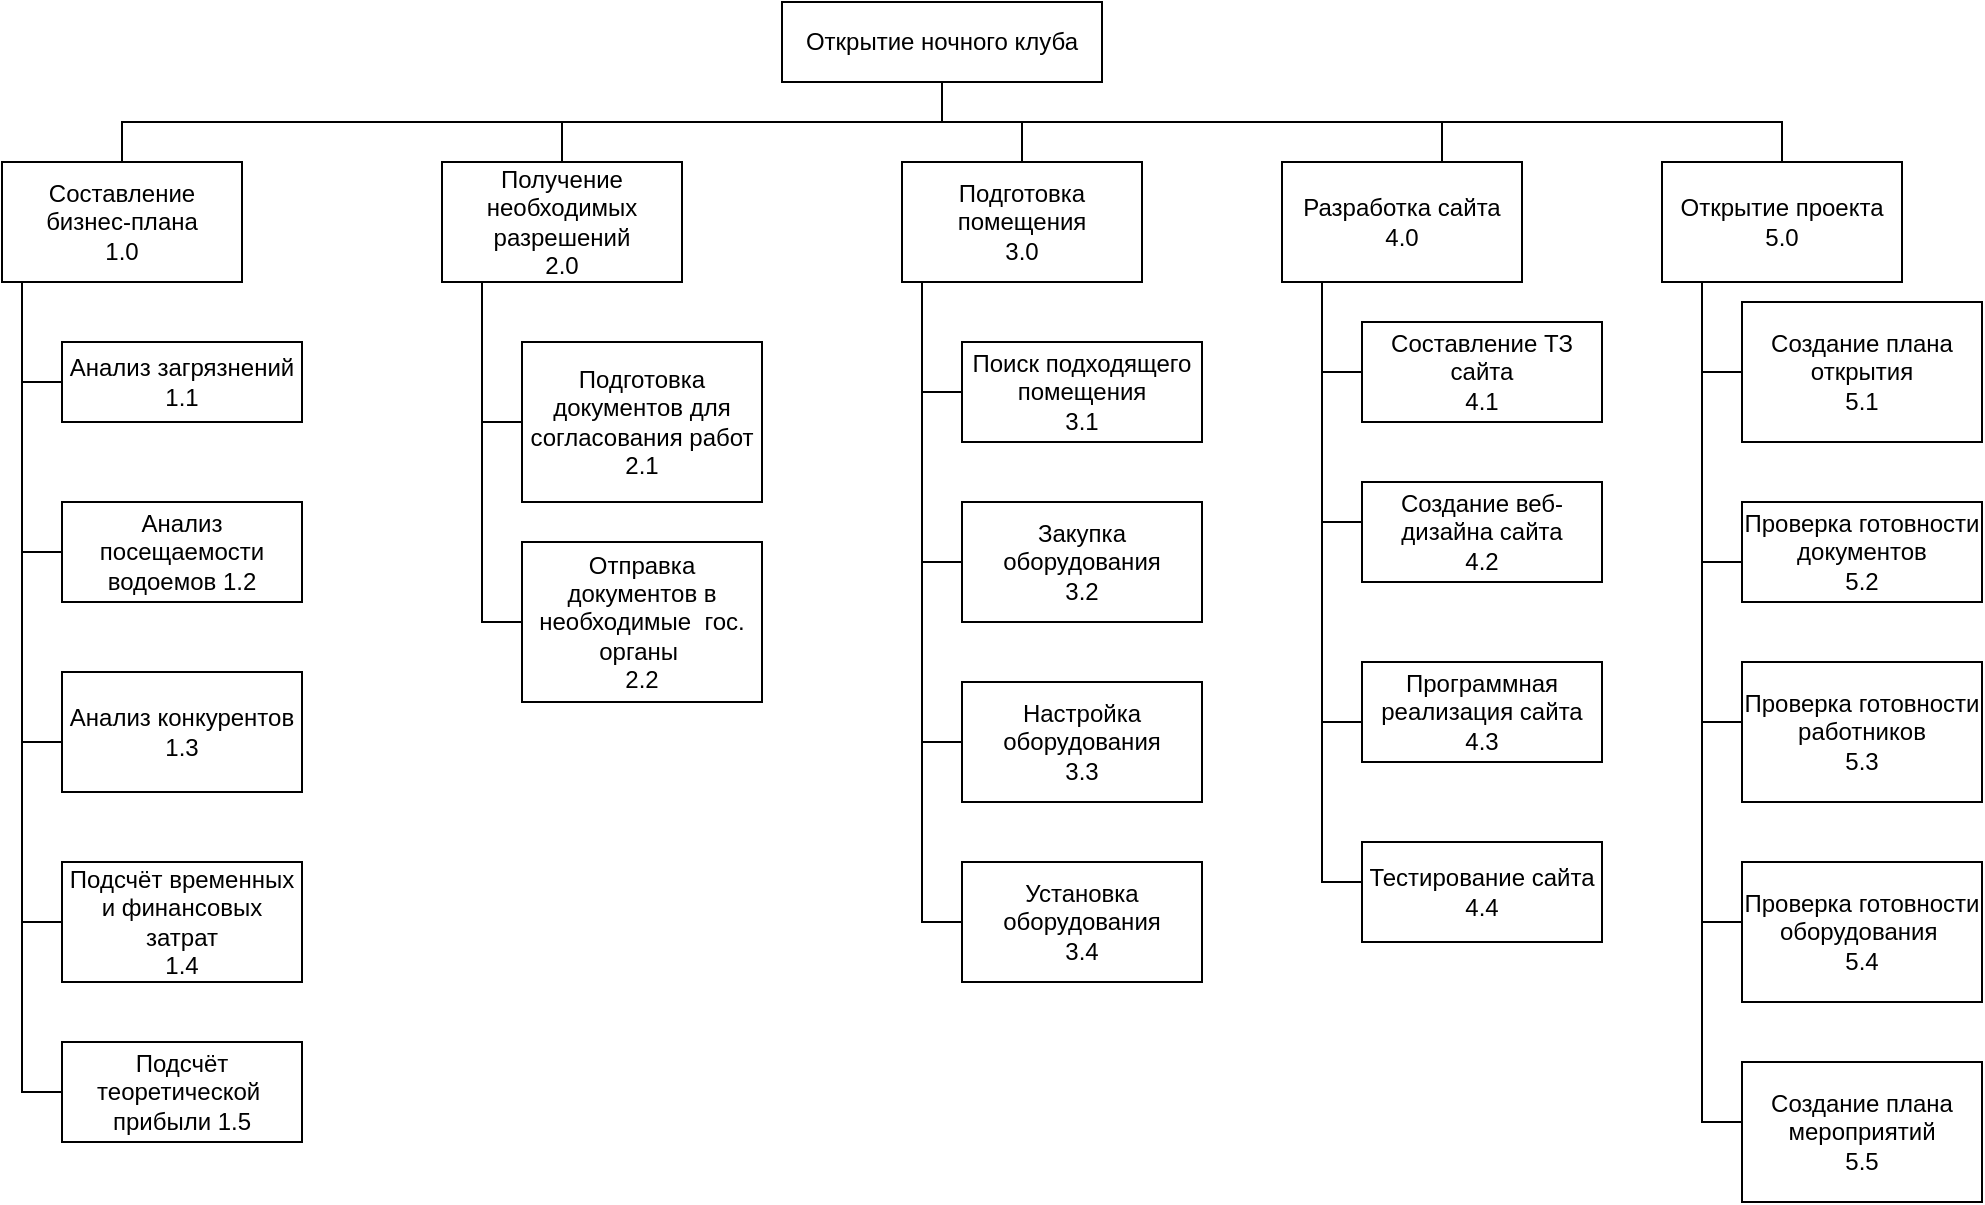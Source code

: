 <mxfile version="21.3.8" type="device">
  <diagram name="Страница 1" id="f8oXqzVL_PanavKwER8w">
    <mxGraphModel dx="1002" dy="575" grid="1" gridSize="10" guides="1" tooltips="1" connect="1" arrows="1" fold="1" page="1" pageScale="1" pageWidth="827" pageHeight="1169" math="0" shadow="0">
      <root>
        <mxCell id="0" />
        <mxCell id="1" parent="0" />
        <mxCell id="cqMBGFqOgWDOON9ElvoC-25" style="edgeStyle=orthogonalEdgeStyle;rounded=0;orthogonalLoop=1;jettySize=auto;html=1;entryX=0.5;entryY=0;entryDx=0;entryDy=0;endArrow=none;endFill=0;" parent="1" source="cqMBGFqOgWDOON9ElvoC-1" target="cqMBGFqOgWDOON9ElvoC-2" edge="1">
          <mxGeometry relative="1" as="geometry">
            <Array as="points">
              <mxPoint x="590" y="100" />
              <mxPoint x="180" y="100" />
            </Array>
          </mxGeometry>
        </mxCell>
        <mxCell id="cqMBGFqOgWDOON9ElvoC-26" style="edgeStyle=orthogonalEdgeStyle;rounded=0;orthogonalLoop=1;jettySize=auto;html=1;entryX=0.5;entryY=0;entryDx=0;entryDy=0;endArrow=none;endFill=0;" parent="1" source="cqMBGFqOgWDOON9ElvoC-1" target="cqMBGFqOgWDOON9ElvoC-3" edge="1">
          <mxGeometry relative="1" as="geometry">
            <Array as="points">
              <mxPoint x="590" y="100" />
              <mxPoint x="630" y="100" />
            </Array>
          </mxGeometry>
        </mxCell>
        <mxCell id="cqMBGFqOgWDOON9ElvoC-27" style="edgeStyle=orthogonalEdgeStyle;rounded=0;orthogonalLoop=1;jettySize=auto;html=1;entryX=0.5;entryY=0;entryDx=0;entryDy=0;endArrow=none;endFill=0;" parent="1" source="cqMBGFqOgWDOON9ElvoC-1" target="cqMBGFqOgWDOON9ElvoC-4" edge="1">
          <mxGeometry relative="1" as="geometry">
            <Array as="points">
              <mxPoint x="590" y="100" />
              <mxPoint x="400" y="100" />
            </Array>
          </mxGeometry>
        </mxCell>
        <mxCell id="cqMBGFqOgWDOON9ElvoC-28" style="edgeStyle=orthogonalEdgeStyle;rounded=0;orthogonalLoop=1;jettySize=auto;html=1;entryX=0.5;entryY=0;entryDx=0;entryDy=0;endArrow=none;endFill=0;" parent="1" source="cqMBGFqOgWDOON9ElvoC-1" target="cqMBGFqOgWDOON9ElvoC-6" edge="1">
          <mxGeometry relative="1" as="geometry">
            <Array as="points">
              <mxPoint x="590" y="100" />
              <mxPoint x="840" y="100" />
            </Array>
          </mxGeometry>
        </mxCell>
        <mxCell id="cqMBGFqOgWDOON9ElvoC-29" style="edgeStyle=orthogonalEdgeStyle;rounded=0;orthogonalLoop=1;jettySize=auto;html=1;entryX=0.5;entryY=0;entryDx=0;entryDy=0;endArrow=none;endFill=0;" parent="1" source="cqMBGFqOgWDOON9ElvoC-1" target="cqMBGFqOgWDOON9ElvoC-7" edge="1">
          <mxGeometry relative="1" as="geometry">
            <Array as="points">
              <mxPoint x="590" y="100" />
              <mxPoint x="1010" y="100" />
            </Array>
          </mxGeometry>
        </mxCell>
        <mxCell id="cqMBGFqOgWDOON9ElvoC-1" value="Открытие ночного клуба" style="rounded=0;whiteSpace=wrap;html=1;" parent="1" vertex="1">
          <mxGeometry x="510" y="40" width="160" height="40" as="geometry" />
        </mxCell>
        <mxCell id="cqMBGFqOgWDOON9ElvoC-30" style="edgeStyle=orthogonalEdgeStyle;rounded=0;orthogonalLoop=1;jettySize=auto;html=1;entryX=0;entryY=0.5;entryDx=0;entryDy=0;endArrow=none;endFill=0;" parent="1" source="cqMBGFqOgWDOON9ElvoC-2" target="cqMBGFqOgWDOON9ElvoC-12" edge="1">
          <mxGeometry relative="1" as="geometry">
            <Array as="points">
              <mxPoint x="130" y="585" />
            </Array>
          </mxGeometry>
        </mxCell>
        <mxCell id="cqMBGFqOgWDOON9ElvoC-31" style="edgeStyle=orthogonalEdgeStyle;rounded=0;orthogonalLoop=1;jettySize=auto;html=1;entryX=0;entryY=0.5;entryDx=0;entryDy=0;endArrow=none;endFill=0;" parent="1" source="cqMBGFqOgWDOON9ElvoC-2" target="cqMBGFqOgWDOON9ElvoC-11" edge="1">
          <mxGeometry relative="1" as="geometry">
            <Array as="points">
              <mxPoint x="130" y="500" />
            </Array>
          </mxGeometry>
        </mxCell>
        <mxCell id="cqMBGFqOgWDOON9ElvoC-32" style="edgeStyle=orthogonalEdgeStyle;rounded=0;orthogonalLoop=1;jettySize=auto;html=1;entryX=0;entryY=0.5;entryDx=0;entryDy=0;endArrow=none;endFill=0;" parent="1" source="cqMBGFqOgWDOON9ElvoC-2" target="cqMBGFqOgWDOON9ElvoC-10" edge="1">
          <mxGeometry relative="1" as="geometry">
            <Array as="points">
              <mxPoint x="130" y="230" />
            </Array>
          </mxGeometry>
        </mxCell>
        <mxCell id="cqMBGFqOgWDOON9ElvoC-33" style="edgeStyle=orthogonalEdgeStyle;rounded=0;orthogonalLoop=1;jettySize=auto;html=1;entryX=0;entryY=0.5;entryDx=0;entryDy=0;endArrow=none;endFill=0;" parent="1" source="cqMBGFqOgWDOON9ElvoC-2" target="cqMBGFqOgWDOON9ElvoC-9" edge="1">
          <mxGeometry relative="1" as="geometry">
            <Array as="points">
              <mxPoint x="130" y="410" />
              <mxPoint x="150" y="410" />
            </Array>
          </mxGeometry>
        </mxCell>
        <mxCell id="cqMBGFqOgWDOON9ElvoC-34" style="edgeStyle=orthogonalEdgeStyle;rounded=0;orthogonalLoop=1;jettySize=auto;html=1;entryX=0;entryY=0.5;entryDx=0;entryDy=0;endArrow=none;endFill=0;" parent="1" source="cqMBGFqOgWDOON9ElvoC-2" target="cqMBGFqOgWDOON9ElvoC-8" edge="1">
          <mxGeometry relative="1" as="geometry">
            <Array as="points">
              <mxPoint x="130" y="315" />
            </Array>
          </mxGeometry>
        </mxCell>
        <mxCell id="cqMBGFqOgWDOON9ElvoC-2" value="Составление бизнес-плана&lt;br&gt;1.0" style="rounded=0;whiteSpace=wrap;html=1;" parent="1" vertex="1">
          <mxGeometry x="120" y="120" width="120" height="60" as="geometry" />
        </mxCell>
        <mxCell id="cqMBGFqOgWDOON9ElvoC-35" style="edgeStyle=orthogonalEdgeStyle;rounded=0;orthogonalLoop=1;jettySize=auto;html=1;entryX=0;entryY=0.5;entryDx=0;entryDy=0;endArrow=none;endFill=0;" parent="1" source="cqMBGFqOgWDOON9ElvoC-3" target="cqMBGFqOgWDOON9ElvoC-16" edge="1">
          <mxGeometry relative="1" as="geometry">
            <Array as="points">
              <mxPoint x="580" y="500" />
            </Array>
          </mxGeometry>
        </mxCell>
        <mxCell id="cqMBGFqOgWDOON9ElvoC-36" style="edgeStyle=orthogonalEdgeStyle;rounded=0;orthogonalLoop=1;jettySize=auto;html=1;entryX=0;entryY=0.5;entryDx=0;entryDy=0;endArrow=none;endFill=0;" parent="1" source="cqMBGFqOgWDOON9ElvoC-3" target="cqMBGFqOgWDOON9ElvoC-15" edge="1">
          <mxGeometry relative="1" as="geometry">
            <Array as="points">
              <mxPoint x="580" y="410" />
            </Array>
          </mxGeometry>
        </mxCell>
        <mxCell id="cqMBGFqOgWDOON9ElvoC-37" style="edgeStyle=orthogonalEdgeStyle;rounded=0;orthogonalLoop=1;jettySize=auto;html=1;entryX=0;entryY=0.5;entryDx=0;entryDy=0;endArrow=none;endFill=0;" parent="1" source="cqMBGFqOgWDOON9ElvoC-3" target="cqMBGFqOgWDOON9ElvoC-14" edge="1">
          <mxGeometry relative="1" as="geometry">
            <Array as="points">
              <mxPoint x="580" y="320" />
            </Array>
          </mxGeometry>
        </mxCell>
        <mxCell id="cqMBGFqOgWDOON9ElvoC-38" style="edgeStyle=orthogonalEdgeStyle;rounded=0;orthogonalLoop=1;jettySize=auto;html=1;entryX=0;entryY=0.5;entryDx=0;entryDy=0;endArrow=none;endFill=0;" parent="1" source="cqMBGFqOgWDOON9ElvoC-3" target="cqMBGFqOgWDOON9ElvoC-13" edge="1">
          <mxGeometry relative="1" as="geometry">
            <Array as="points">
              <mxPoint x="580" y="235" />
            </Array>
          </mxGeometry>
        </mxCell>
        <mxCell id="cqMBGFqOgWDOON9ElvoC-3" value="Подготовка помещения&lt;br&gt;3.0" style="rounded=0;whiteSpace=wrap;html=1;" parent="1" vertex="1">
          <mxGeometry x="570" y="120" width="120" height="60" as="geometry" />
        </mxCell>
        <mxCell id="cqMBGFqOgWDOON9ElvoC-39" style="edgeStyle=orthogonalEdgeStyle;rounded=0;orthogonalLoop=1;jettySize=auto;html=1;entryX=0;entryY=0.5;entryDx=0;entryDy=0;endArrow=none;endFill=0;" parent="1" source="cqMBGFqOgWDOON9ElvoC-4" target="cqMBGFqOgWDOON9ElvoC-18" edge="1">
          <mxGeometry relative="1" as="geometry">
            <Array as="points">
              <mxPoint x="360" y="350" />
            </Array>
          </mxGeometry>
        </mxCell>
        <mxCell id="cqMBGFqOgWDOON9ElvoC-40" style="edgeStyle=orthogonalEdgeStyle;rounded=0;orthogonalLoop=1;jettySize=auto;html=1;entryX=0;entryY=0.5;entryDx=0;entryDy=0;endArrow=none;endFill=0;" parent="1" source="cqMBGFqOgWDOON9ElvoC-4" target="cqMBGFqOgWDOON9ElvoC-17" edge="1">
          <mxGeometry relative="1" as="geometry">
            <Array as="points">
              <mxPoint x="360" y="250" />
            </Array>
          </mxGeometry>
        </mxCell>
        <mxCell id="cqMBGFqOgWDOON9ElvoC-4" value="Получение необходимых разрешений&lt;br&gt;2.0" style="rounded=0;whiteSpace=wrap;html=1;" parent="1" vertex="1">
          <mxGeometry x="340" y="120" width="120" height="60" as="geometry" />
        </mxCell>
        <mxCell id="cqMBGFqOgWDOON9ElvoC-41" style="edgeStyle=orthogonalEdgeStyle;rounded=0;orthogonalLoop=1;jettySize=auto;html=1;entryX=0;entryY=0.5;entryDx=0;entryDy=0;endArrow=none;endFill=0;" parent="1" source="cqMBGFqOgWDOON9ElvoC-6" target="cqMBGFqOgWDOON9ElvoC-21" edge="1">
          <mxGeometry relative="1" as="geometry">
            <Array as="points">
              <mxPoint x="780" y="480" />
              <mxPoint x="800" y="480" />
            </Array>
          </mxGeometry>
        </mxCell>
        <mxCell id="cqMBGFqOgWDOON9ElvoC-42" style="edgeStyle=orthogonalEdgeStyle;rounded=0;orthogonalLoop=1;jettySize=auto;html=1;entryX=0;entryY=0.5;entryDx=0;entryDy=0;endArrow=none;endFill=0;" parent="1" source="cqMBGFqOgWDOON9ElvoC-6" target="cqMBGFqOgWDOON9ElvoC-20" edge="1">
          <mxGeometry relative="1" as="geometry">
            <Array as="points">
              <mxPoint x="780" y="400" />
              <mxPoint x="800" y="400" />
            </Array>
          </mxGeometry>
        </mxCell>
        <mxCell id="cqMBGFqOgWDOON9ElvoC-43" style="edgeStyle=orthogonalEdgeStyle;rounded=0;orthogonalLoop=1;jettySize=auto;html=1;entryX=0;entryY=0.5;entryDx=0;entryDy=0;endArrow=none;endFill=0;" parent="1" source="cqMBGFqOgWDOON9ElvoC-6" target="cqMBGFqOgWDOON9ElvoC-19" edge="1">
          <mxGeometry relative="1" as="geometry">
            <Array as="points">
              <mxPoint x="780" y="300" />
              <mxPoint x="800" y="300" />
            </Array>
          </mxGeometry>
        </mxCell>
        <mxCell id="GSTDGdenrgdqHvGgqOck-3" style="edgeStyle=orthogonalEdgeStyle;rounded=0;orthogonalLoop=1;jettySize=auto;html=1;entryX=0;entryY=0.5;entryDx=0;entryDy=0;endArrow=none;endFill=0;" parent="1" source="cqMBGFqOgWDOON9ElvoC-6" target="GSTDGdenrgdqHvGgqOck-2" edge="1">
          <mxGeometry relative="1" as="geometry">
            <Array as="points">
              <mxPoint x="780" y="225" />
            </Array>
          </mxGeometry>
        </mxCell>
        <mxCell id="cqMBGFqOgWDOON9ElvoC-6" value="Разработка сайта&lt;br&gt;4.0" style="rounded=0;whiteSpace=wrap;html=1;" parent="1" vertex="1">
          <mxGeometry x="760" y="120" width="120" height="60" as="geometry" />
        </mxCell>
        <mxCell id="cqMBGFqOgWDOON9ElvoC-44" style="edgeStyle=orthogonalEdgeStyle;rounded=0;orthogonalLoop=1;jettySize=auto;html=1;entryX=0;entryY=0.5;entryDx=0;entryDy=0;endArrow=none;endFill=0;" parent="1" source="cqMBGFqOgWDOON9ElvoC-7" target="cqMBGFqOgWDOON9ElvoC-24" edge="1">
          <mxGeometry relative="1" as="geometry">
            <Array as="points">
              <mxPoint x="970" y="500" />
              <mxPoint x="990" y="500" />
            </Array>
          </mxGeometry>
        </mxCell>
        <mxCell id="cqMBGFqOgWDOON9ElvoC-45" style="edgeStyle=orthogonalEdgeStyle;rounded=0;orthogonalLoop=1;jettySize=auto;html=1;entryX=0;entryY=0.5;entryDx=0;entryDy=0;endArrow=none;endFill=0;" parent="1" source="cqMBGFqOgWDOON9ElvoC-7" target="cqMBGFqOgWDOON9ElvoC-23" edge="1">
          <mxGeometry relative="1" as="geometry">
            <Array as="points">
              <mxPoint x="970" y="400" />
              <mxPoint x="990" y="400" />
            </Array>
          </mxGeometry>
        </mxCell>
        <mxCell id="cqMBGFqOgWDOON9ElvoC-46" style="edgeStyle=orthogonalEdgeStyle;rounded=0;orthogonalLoop=1;jettySize=auto;html=1;entryX=0;entryY=0.5;entryDx=0;entryDy=0;endArrow=none;endFill=0;" parent="1" source="cqMBGFqOgWDOON9ElvoC-7" target="cqMBGFqOgWDOON9ElvoC-22" edge="1">
          <mxGeometry relative="1" as="geometry">
            <Array as="points">
              <mxPoint x="970" y="320" />
              <mxPoint x="990" y="320" />
            </Array>
          </mxGeometry>
        </mxCell>
        <mxCell id="GSTDGdenrgdqHvGgqOck-5" style="edgeStyle=orthogonalEdgeStyle;rounded=0;orthogonalLoop=1;jettySize=auto;html=1;entryX=0;entryY=0.5;entryDx=0;entryDy=0;endArrow=none;endFill=0;" parent="1" source="cqMBGFqOgWDOON9ElvoC-7" target="GSTDGdenrgdqHvGgqOck-1" edge="1">
          <mxGeometry relative="1" as="geometry">
            <Array as="points">
              <mxPoint x="970" y="225" />
            </Array>
          </mxGeometry>
        </mxCell>
        <mxCell id="GSTDGdenrgdqHvGgqOck-6" style="edgeStyle=orthogonalEdgeStyle;rounded=0;orthogonalLoop=1;jettySize=auto;html=1;entryX=0;entryY=0.5;entryDx=0;entryDy=0;endArrow=none;endFill=0;" parent="1" source="cqMBGFqOgWDOON9ElvoC-7" target="GSTDGdenrgdqHvGgqOck-4" edge="1">
          <mxGeometry relative="1" as="geometry">
            <Array as="points">
              <mxPoint x="970" y="600" />
              <mxPoint x="990" y="600" />
            </Array>
          </mxGeometry>
        </mxCell>
        <mxCell id="cqMBGFqOgWDOON9ElvoC-7" value="Открытие проекта&lt;br&gt;5.0" style="rounded=0;whiteSpace=wrap;html=1;" parent="1" vertex="1">
          <mxGeometry x="950" y="120" width="120" height="60" as="geometry" />
        </mxCell>
        <mxCell id="cqMBGFqOgWDOON9ElvoC-8" value="Анализ посещаемости водоемов 1.2" style="rounded=0;whiteSpace=wrap;html=1;" parent="1" vertex="1">
          <mxGeometry x="150" y="290" width="120" height="50" as="geometry" />
        </mxCell>
        <mxCell id="cqMBGFqOgWDOON9ElvoC-9" value="Анализ конкурентов&lt;br&gt;1.3" style="rounded=0;whiteSpace=wrap;html=1;" parent="1" vertex="1">
          <mxGeometry x="150" y="375" width="120" height="60" as="geometry" />
        </mxCell>
        <mxCell id="cqMBGFqOgWDOON9ElvoC-10" value="Анализ загрязнений&lt;br&gt;1.1" style="rounded=0;whiteSpace=wrap;html=1;" parent="1" vertex="1">
          <mxGeometry x="150" y="210" width="120" height="40" as="geometry" />
        </mxCell>
        <mxCell id="cqMBGFqOgWDOON9ElvoC-11" value="Подсчёт временных и финансовых затрат&lt;br&gt;1.4" style="rounded=0;whiteSpace=wrap;html=1;" parent="1" vertex="1">
          <mxGeometry x="150" y="470" width="120" height="60" as="geometry" />
        </mxCell>
        <mxCell id="cqMBGFqOgWDOON9ElvoC-12" value="Подсчёт теоретической&amp;nbsp; прибыли 1.5" style="rounded=0;whiteSpace=wrap;html=1;" parent="1" vertex="1">
          <mxGeometry x="150" y="560" width="120" height="50" as="geometry" />
        </mxCell>
        <mxCell id="cqMBGFqOgWDOON9ElvoC-13" value="Поиск подходящего помещения&lt;br&gt;3.1" style="rounded=0;whiteSpace=wrap;html=1;" parent="1" vertex="1">
          <mxGeometry x="600" y="210" width="120" height="50" as="geometry" />
        </mxCell>
        <mxCell id="cqMBGFqOgWDOON9ElvoC-14" value="Закупка оборудования&lt;br&gt;3.2" style="rounded=0;whiteSpace=wrap;html=1;" parent="1" vertex="1">
          <mxGeometry x="600" y="290" width="120" height="60" as="geometry" />
        </mxCell>
        <mxCell id="cqMBGFqOgWDOON9ElvoC-15" value="Настройка оборудования&lt;br&gt;3.3" style="rounded=0;whiteSpace=wrap;html=1;" parent="1" vertex="1">
          <mxGeometry x="600" y="380" width="120" height="60" as="geometry" />
        </mxCell>
        <mxCell id="cqMBGFqOgWDOON9ElvoC-16" value="Установка оборудования&lt;br&gt;3.4" style="rounded=0;whiteSpace=wrap;html=1;" parent="1" vertex="1">
          <mxGeometry x="600" y="470" width="120" height="60" as="geometry" />
        </mxCell>
        <mxCell id="cqMBGFqOgWDOON9ElvoC-17" value="Подготовка документов для согласования работ&lt;br&gt;2.1" style="rounded=0;whiteSpace=wrap;html=1;" parent="1" vertex="1">
          <mxGeometry x="380" y="210" width="120" height="80" as="geometry" />
        </mxCell>
        <mxCell id="cqMBGFqOgWDOON9ElvoC-18" value="Отправка документов в необходимые&amp;nbsp; гос. органы&amp;nbsp;&lt;br&gt;2.2" style="rounded=0;whiteSpace=wrap;html=1;" parent="1" vertex="1">
          <mxGeometry x="380" y="310" width="120" height="80" as="geometry" />
        </mxCell>
        <mxCell id="cqMBGFqOgWDOON9ElvoC-19" value="Создание веб-дизайна сайта&lt;br&gt;4.2" style="rounded=0;whiteSpace=wrap;html=1;" parent="1" vertex="1">
          <mxGeometry x="800" y="280" width="120" height="50" as="geometry" />
        </mxCell>
        <mxCell id="cqMBGFqOgWDOON9ElvoC-20" value="Программная реализация сайта&lt;br&gt;4.3" style="rounded=0;whiteSpace=wrap;html=1;" parent="1" vertex="1">
          <mxGeometry x="800" y="370" width="120" height="50" as="geometry" />
        </mxCell>
        <mxCell id="cqMBGFqOgWDOON9ElvoC-21" value="Тестирование сайта&lt;br&gt;4.4" style="rounded=0;whiteSpace=wrap;html=1;" parent="1" vertex="1">
          <mxGeometry x="800" y="460" width="120" height="50" as="geometry" />
        </mxCell>
        <mxCell id="cqMBGFqOgWDOON9ElvoC-22" value="Проверка готовности документов&lt;br&gt;5.2" style="rounded=0;whiteSpace=wrap;html=1;" parent="1" vertex="1">
          <mxGeometry x="990" y="290" width="120" height="50" as="geometry" />
        </mxCell>
        <mxCell id="cqMBGFqOgWDOON9ElvoC-23" value="Проверка готовности работников&lt;br&gt;5.3" style="rounded=0;whiteSpace=wrap;html=1;" parent="1" vertex="1">
          <mxGeometry x="990" y="370" width="120" height="70" as="geometry" />
        </mxCell>
        <mxCell id="cqMBGFqOgWDOON9ElvoC-24" value="Проверка готовности оборудования&amp;nbsp;&lt;br&gt;5.4" style="rounded=0;whiteSpace=wrap;html=1;" parent="1" vertex="1">
          <mxGeometry x="990" y="470" width="120" height="70" as="geometry" />
        </mxCell>
        <mxCell id="GSTDGdenrgdqHvGgqOck-1" value="Создание плана открытия&lt;br&gt;5.1" style="rounded=0;whiteSpace=wrap;html=1;" parent="1" vertex="1">
          <mxGeometry x="990" y="190" width="120" height="70" as="geometry" />
        </mxCell>
        <mxCell id="GSTDGdenrgdqHvGgqOck-2" value="Составление ТЗ сайта&lt;br&gt;4.1" style="rounded=0;whiteSpace=wrap;html=1;" parent="1" vertex="1">
          <mxGeometry x="800" y="200" width="120" height="50" as="geometry" />
        </mxCell>
        <mxCell id="GSTDGdenrgdqHvGgqOck-4" value="Создание плана мероприятий &lt;br&gt;5.5" style="rounded=0;whiteSpace=wrap;html=1;" parent="1" vertex="1">
          <mxGeometry x="990" y="570" width="120" height="70" as="geometry" />
        </mxCell>
      </root>
    </mxGraphModel>
  </diagram>
</mxfile>
